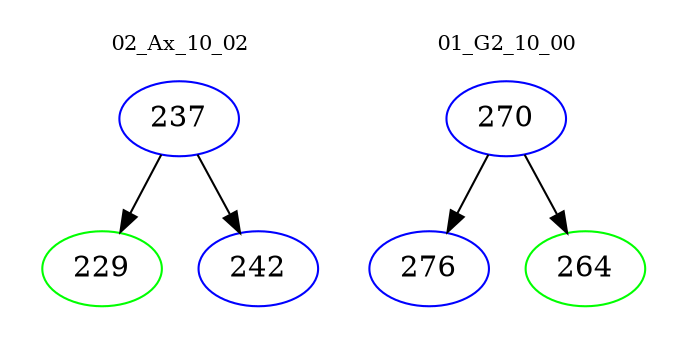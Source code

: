 digraph{
subgraph cluster_0 {
color = white
label = "02_Ax_10_02";
fontsize=10;
T0_237 [label="237", color="blue"]
T0_237 -> T0_229 [color="black"]
T0_229 [label="229", color="green"]
T0_237 -> T0_242 [color="black"]
T0_242 [label="242", color="blue"]
}
subgraph cluster_1 {
color = white
label = "01_G2_10_00";
fontsize=10;
T1_270 [label="270", color="blue"]
T1_270 -> T1_276 [color="black"]
T1_276 [label="276", color="blue"]
T1_270 -> T1_264 [color="black"]
T1_264 [label="264", color="green"]
}
}
